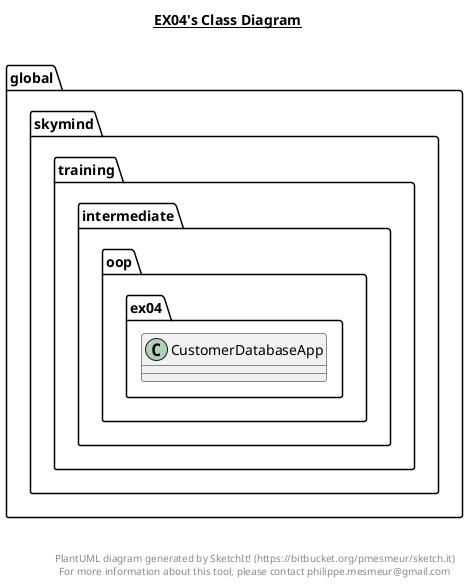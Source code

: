 @startuml

title __EX04's Class Diagram__\n

  namespace global.skymind {
    namespace training.intermediate.oop.ex04 {
      class global.skymind.training.intermediate.oop.ex04.CustomerDatabaseApp {
      }
    }
  }
  



right footer


PlantUML diagram generated by SketchIt! (https://bitbucket.org/pmesmeur/sketch.it)
For more information about this tool, please contact philippe.mesmeur@gmail.com
endfooter

@enduml
